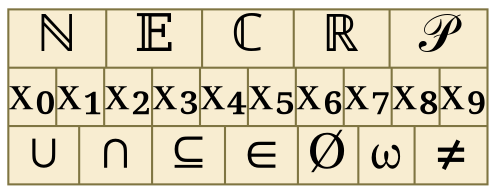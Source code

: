 
digraph proof {
   
   graph [ 
      overlap=false
      splines=ortho
      //splines=true
      concentrate=true 
      bgcolor=transparent
      fontname="STIXGeneral,Times,serif"
      outputorder="edgesfirst"
      fontsize = 25
   ];
   node [ 
      margin=0
      width=0 
      height=0
      style=filled
      fillcolor="#F8EDD1"
      fontcolor=black
      color="#7F7542"
      shape=record 
      fontname="STIXGeneral,Times,serif"
      fontsize = 25
   ];


	claim [ fillcolor="#F8EDD1", label="{{ℕ|𝔼|ℂ|ℝ|𝒫}|{x₀|x₁|x₂|x₃|x₄|x₅|x₆|x₇|x₈|x₉}|{∪|∩|⊆|∈|Ø|ω|≠}}" ]


}
